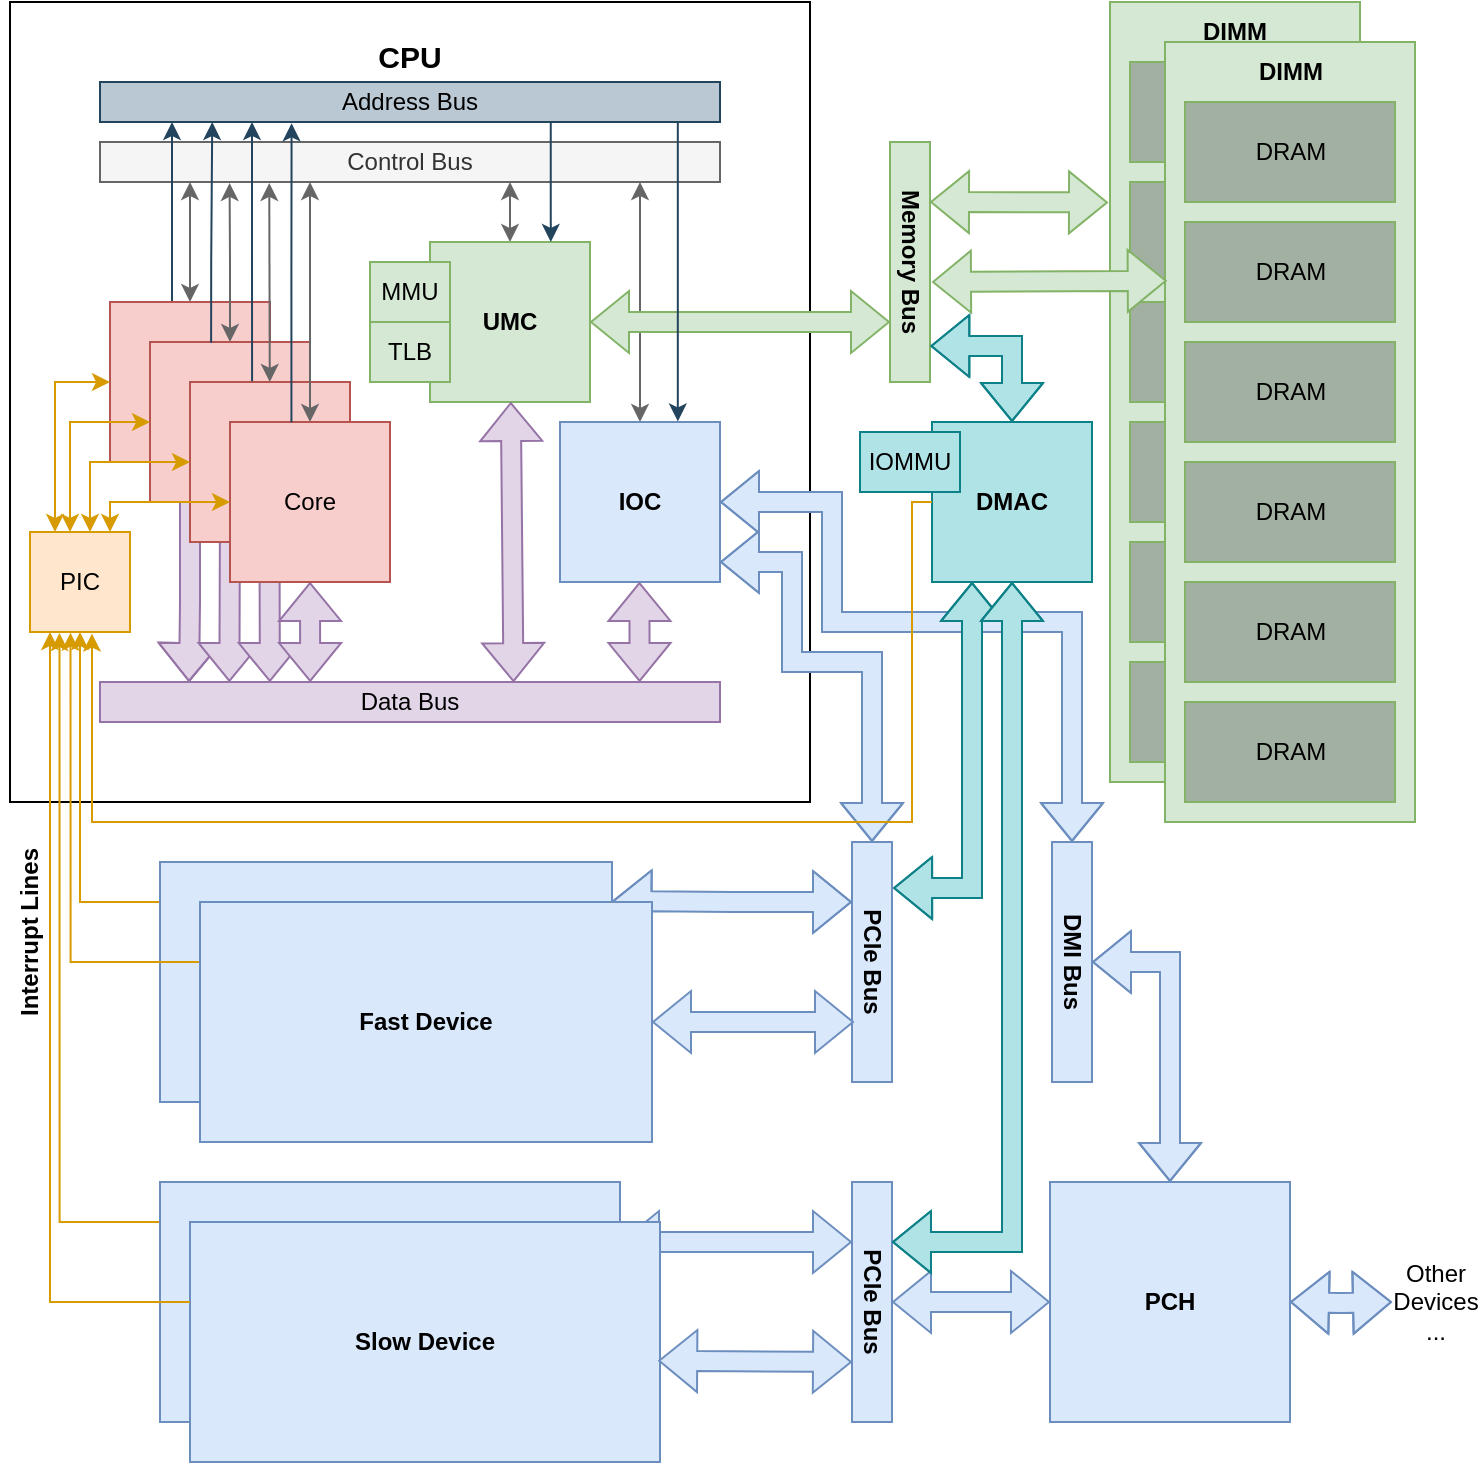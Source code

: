 <mxfile version="20.2.7" type="github">
  <diagram id="J__HdVsJIr5SyrQDiXUM" name="Page-1">
    <mxGraphModel dx="2031" dy="1133" grid="1" gridSize="10" guides="1" tooltips="1" connect="1" arrows="1" fold="1" page="1" pageScale="1" pageWidth="800" pageHeight="800" math="0" shadow="0">
      <root>
        <mxCell id="0" />
        <mxCell id="1" parent="0" />
        <mxCell id="qEeFTIqIXQlI-F8TJPD6-39" value="&lt;div&gt;&lt;font size=&quot;1&quot;&gt;&lt;b style=&quot;font-size: 15px;&quot;&gt;CPU&lt;/b&gt;&lt;/font&gt;&lt;/div&gt;&lt;div&gt;&lt;b&gt;&lt;br&gt;&lt;/b&gt;&lt;/div&gt;&lt;div&gt;&lt;b&gt;&lt;br&gt;&lt;/b&gt;&lt;/div&gt;&lt;div&gt;&lt;b&gt;&lt;br&gt;&lt;/b&gt;&lt;/div&gt;&lt;div&gt;&lt;b&gt;&lt;br&gt;&lt;/b&gt;&lt;/div&gt;&lt;div&gt;&lt;b&gt;&lt;br&gt;&lt;/b&gt;&lt;/div&gt;&lt;div&gt;&lt;b&gt;&lt;br&gt;&lt;/b&gt;&lt;/div&gt;&lt;div&gt;&lt;b&gt;&lt;br&gt;&lt;/b&gt;&lt;/div&gt;&lt;div&gt;&lt;b&gt;&lt;br&gt;&lt;/b&gt;&lt;/div&gt;&lt;div&gt;&lt;b&gt;&lt;br&gt;&lt;/b&gt;&lt;/div&gt;&lt;div&gt;&lt;b&gt;&lt;br&gt;&lt;/b&gt;&lt;/div&gt;&lt;div&gt;&lt;b&gt;&lt;br&gt;&lt;/b&gt;&lt;/div&gt;&lt;div&gt;&lt;b&gt;&lt;br&gt;&lt;/b&gt;&lt;/div&gt;&lt;div&gt;&lt;b&gt;&lt;br&gt;&lt;/b&gt;&lt;/div&gt;&lt;div&gt;&lt;b&gt;&lt;br&gt;&lt;/b&gt;&lt;/div&gt;&lt;div&gt;&lt;b&gt;&lt;br&gt;&lt;/b&gt;&lt;/div&gt;&lt;div&gt;&lt;b&gt;&lt;br&gt;&lt;/b&gt;&lt;/div&gt;&lt;div&gt;&lt;b&gt;&lt;br&gt;&lt;/b&gt;&lt;/div&gt;&lt;div&gt;&lt;b&gt;&lt;br&gt;&lt;/b&gt;&lt;/div&gt;&lt;div&gt;&lt;b&gt;&lt;br&gt;&lt;/b&gt;&lt;/div&gt;&lt;div&gt;&lt;b&gt;&lt;br&gt;&lt;/b&gt;&lt;/div&gt;&lt;div&gt;&lt;b&gt;&lt;br&gt;&lt;/b&gt;&lt;/div&gt;&lt;div&gt;&lt;br&gt;&lt;/div&gt;&lt;div&gt;&lt;br&gt;&lt;/div&gt;&lt;div&gt;&lt;br&gt;&lt;/div&gt;" style="whiteSpace=wrap;html=1;aspect=fixed;" parent="1" vertex="1">
          <mxGeometry x="59" y="40" width="400" height="400" as="geometry" />
        </mxCell>
        <mxCell id="qEeFTIqIXQlI-F8TJPD6-75" value="" style="shape=flexArrow;endArrow=classic;startArrow=classic;html=1;rounded=0;strokeWidth=1;entryX=0;entryY=0.5;entryDx=0;entryDy=0;exitX=0.726;exitY=1;exitDx=0;exitDy=0;exitPerimeter=0;fillColor=#e1d5e7;strokeColor=#9673a6;" parent="1" target="qEeFTIqIXQlI-F8TJPD6-52" edge="1">
          <mxGeometry width="100" height="100" relative="1" as="geometry">
            <mxPoint x="148.52" y="380" as="sourcePoint" />
            <mxPoint x="148.82" y="290" as="targetPoint" />
            <Array as="points">
              <mxPoint x="149" y="340" />
            </Array>
          </mxGeometry>
        </mxCell>
        <mxCell id="qEeFTIqIXQlI-F8TJPD6-70" value="" style="shape=flexArrow;endArrow=classic;startArrow=classic;html=1;rounded=0;strokeWidth=1;entryX=0;entryY=0.5;entryDx=0;entryDy=0;exitX=0.726;exitY=1;exitDx=0;exitDy=0;exitPerimeter=0;fillColor=#e1d5e7;strokeColor=#9673a6;" parent="1" target="qEeFTIqIXQlI-F8TJPD6-50" edge="1">
          <mxGeometry width="100" height="100" relative="1" as="geometry">
            <mxPoint x="168.7" y="380" as="sourcePoint" />
            <mxPoint x="168.52" y="310" as="targetPoint" />
          </mxGeometry>
        </mxCell>
        <mxCell id="qEeFTIqIXQlI-F8TJPD6-13" value="" style="group" parent="1" vertex="1" connectable="0">
          <mxGeometry x="579" y="50" width="212.5" height="450" as="geometry" />
        </mxCell>
        <mxCell id="qEeFTIqIXQlI-F8TJPD6-12" value="&lt;div&gt;&lt;b&gt;DIMM&lt;/b&gt;&lt;/div&gt;&lt;div&gt;&lt;b&gt;&lt;br&gt;&lt;/b&gt;&lt;/div&gt;&lt;div&gt;&lt;b&gt;&lt;br&gt;&lt;/b&gt;&lt;/div&gt;&lt;div&gt;&lt;b&gt;&lt;br&gt;&lt;/b&gt;&lt;/div&gt;&lt;div&gt;&lt;b&gt;&lt;br&gt;&lt;/b&gt;&lt;/div&gt;&lt;div&gt;&lt;b&gt;&lt;br&gt;&lt;/b&gt;&lt;/div&gt;&lt;div&gt;&lt;b&gt;&lt;br&gt;&lt;/b&gt;&lt;/div&gt;&lt;div&gt;&lt;b&gt;&lt;br&gt;&lt;/b&gt;&lt;/div&gt;&lt;div&gt;&lt;b&gt;&lt;br&gt;&lt;/b&gt;&lt;/div&gt;&lt;div&gt;&lt;b&gt;&lt;br&gt;&lt;/b&gt;&lt;/div&gt;&lt;div&gt;&lt;b&gt;&lt;br&gt;&lt;/b&gt;&lt;/div&gt;&lt;div&gt;&lt;b&gt;&lt;br&gt;&lt;/b&gt;&lt;/div&gt;&lt;div&gt;&lt;b&gt;&lt;br&gt;&lt;/b&gt;&lt;/div&gt;&lt;div&gt;&lt;b&gt;&lt;br&gt;&lt;/b&gt;&lt;/div&gt;&lt;div&gt;&lt;b&gt;&lt;br&gt;&lt;/b&gt;&lt;/div&gt;&lt;div&gt;&lt;b&gt;&lt;br&gt;&lt;/b&gt;&lt;/div&gt;&lt;div&gt;&lt;b&gt;&lt;br&gt;&lt;/b&gt;&lt;/div&gt;&lt;div&gt;&lt;b&gt;&lt;br&gt;&lt;/b&gt;&lt;/div&gt;&lt;div&gt;&lt;b&gt;&lt;br&gt;&lt;/b&gt;&lt;/div&gt;&lt;div&gt;&lt;b&gt;&lt;br&gt;&lt;/b&gt;&lt;/div&gt;&lt;div&gt;&lt;b&gt;&lt;br&gt;&lt;/b&gt;&lt;/div&gt;&lt;div&gt;&lt;b&gt;&lt;br&gt;&lt;/b&gt;&lt;/div&gt;&lt;div&gt;&lt;b&gt;&lt;br&gt;&lt;/b&gt;&lt;/div&gt;&lt;div&gt;&lt;b&gt;&lt;br&gt;&lt;/b&gt;&lt;/div&gt;&lt;div&gt;&lt;b&gt;&lt;br&gt;&lt;/b&gt;&lt;/div&gt;&lt;div&gt;&lt;b&gt;&lt;br&gt;&lt;/b&gt;&lt;/div&gt;" style="rounded=0;whiteSpace=wrap;html=1;fillColor=#d5e8d4;strokeColor=#82b366;" parent="qEeFTIqIXQlI-F8TJPD6-13" vertex="1">
          <mxGeometry x="30" y="-10" width="125" height="390" as="geometry" />
        </mxCell>
        <mxCell id="qEeFTIqIXQlI-F8TJPD6-6" value="DRAM" style="rounded=0;whiteSpace=wrap;html=1;fillColor=#A2B0A1;strokeColor=#82b366;" parent="qEeFTIqIXQlI-F8TJPD6-13" vertex="1">
          <mxGeometry x="40" y="20" width="105" height="50" as="geometry" />
        </mxCell>
        <mxCell id="qEeFTIqIXQlI-F8TJPD6-7" value="DRAM" style="rounded=0;whiteSpace=wrap;html=1;fillColor=#A2B0A1;strokeColor=#82b366;" parent="qEeFTIqIXQlI-F8TJPD6-13" vertex="1">
          <mxGeometry x="40" y="80" width="105" height="50" as="geometry" />
        </mxCell>
        <mxCell id="qEeFTIqIXQlI-F8TJPD6-8" value="DRAM" style="rounded=0;whiteSpace=wrap;html=1;fillColor=#A2B0A1;strokeColor=#82b366;" parent="qEeFTIqIXQlI-F8TJPD6-13" vertex="1">
          <mxGeometry x="40" y="140" width="105" height="50" as="geometry" />
        </mxCell>
        <mxCell id="qEeFTIqIXQlI-F8TJPD6-9" value="DRAM" style="rounded=0;whiteSpace=wrap;html=1;fillColor=#A2B0A1;strokeColor=#82b366;" parent="qEeFTIqIXQlI-F8TJPD6-13" vertex="1">
          <mxGeometry x="40" y="200" width="105" height="50" as="geometry" />
        </mxCell>
        <mxCell id="qEeFTIqIXQlI-F8TJPD6-10" value="DRAM" style="rounded=0;whiteSpace=wrap;html=1;fillColor=#A2B0A1;strokeColor=#82b366;" parent="qEeFTIqIXQlI-F8TJPD6-13" vertex="1">
          <mxGeometry x="40" y="260" width="105" height="50" as="geometry" />
        </mxCell>
        <mxCell id="qEeFTIqIXQlI-F8TJPD6-11" value="DRAM" style="rounded=0;whiteSpace=wrap;html=1;fillColor=#A2B0A1;strokeColor=#82b366;" parent="qEeFTIqIXQlI-F8TJPD6-13" vertex="1">
          <mxGeometry x="40" y="320" width="105" height="50" as="geometry" />
        </mxCell>
        <mxCell id="qEeFTIqIXQlI-F8TJPD6-15" value="" style="group" parent="qEeFTIqIXQlI-F8TJPD6-13" vertex="1" connectable="0">
          <mxGeometry x="57.5" y="10" width="155" height="420" as="geometry" />
        </mxCell>
        <mxCell id="qEeFTIqIXQlI-F8TJPD6-16" value="&lt;div&gt;&lt;b&gt;DIMM&lt;/b&gt;&lt;/div&gt;&lt;div&gt;&lt;b&gt;&lt;br&gt;&lt;/b&gt;&lt;/div&gt;&lt;div&gt;&lt;b&gt;&lt;br&gt;&lt;/b&gt;&lt;/div&gt;&lt;div&gt;&lt;b&gt;&lt;br&gt;&lt;/b&gt;&lt;/div&gt;&lt;div&gt;&lt;b&gt;&lt;br&gt;&lt;/b&gt;&lt;/div&gt;&lt;div&gt;&lt;b&gt;&lt;br&gt;&lt;/b&gt;&lt;/div&gt;&lt;div&gt;&lt;b&gt;&lt;br&gt;&lt;/b&gt;&lt;/div&gt;&lt;div&gt;&lt;b&gt;&lt;br&gt;&lt;/b&gt;&lt;/div&gt;&lt;div&gt;&lt;b&gt;&lt;br&gt;&lt;/b&gt;&lt;/div&gt;&lt;div&gt;&lt;b&gt;&lt;br&gt;&lt;/b&gt;&lt;/div&gt;&lt;div&gt;&lt;b&gt;&lt;br&gt;&lt;/b&gt;&lt;/div&gt;&lt;div&gt;&lt;b&gt;&lt;br&gt;&lt;/b&gt;&lt;/div&gt;&lt;div&gt;&lt;b&gt;&lt;br&gt;&lt;/b&gt;&lt;/div&gt;&lt;div&gt;&lt;b&gt;&lt;br&gt;&lt;/b&gt;&lt;/div&gt;&lt;div&gt;&lt;b&gt;&lt;br&gt;&lt;/b&gt;&lt;/div&gt;&lt;div&gt;&lt;b&gt;&lt;br&gt;&lt;/b&gt;&lt;/div&gt;&lt;div&gt;&lt;b&gt;&lt;br&gt;&lt;/b&gt;&lt;/div&gt;&lt;div&gt;&lt;b&gt;&lt;br&gt;&lt;/b&gt;&lt;/div&gt;&lt;div&gt;&lt;b&gt;&lt;br&gt;&lt;/b&gt;&lt;/div&gt;&lt;div&gt;&lt;b&gt;&lt;br&gt;&lt;/b&gt;&lt;/div&gt;&lt;div&gt;&lt;b&gt;&lt;br&gt;&lt;/b&gt;&lt;/div&gt;&lt;div&gt;&lt;b&gt;&lt;br&gt;&lt;/b&gt;&lt;/div&gt;&lt;div&gt;&lt;b&gt;&lt;br&gt;&lt;/b&gt;&lt;/div&gt;&lt;div&gt;&lt;b&gt;&lt;br&gt;&lt;/b&gt;&lt;/div&gt;&lt;div&gt;&lt;b&gt;&lt;br&gt;&lt;/b&gt;&lt;/div&gt;&lt;div&gt;&lt;b&gt;&lt;br&gt;&lt;/b&gt;&lt;/div&gt;" style="rounded=0;whiteSpace=wrap;html=1;fillColor=#d5e8d4;strokeColor=#82b366;" parent="qEeFTIqIXQlI-F8TJPD6-15" vertex="1">
          <mxGeometry width="125" height="390" as="geometry" />
        </mxCell>
        <mxCell id="qEeFTIqIXQlI-F8TJPD6-17" value="DRAM" style="rounded=0;whiteSpace=wrap;html=1;fillColor=#A2B0A1;strokeColor=#82b366;" parent="qEeFTIqIXQlI-F8TJPD6-15" vertex="1">
          <mxGeometry x="10" y="30" width="105" height="50" as="geometry" />
        </mxCell>
        <mxCell id="qEeFTIqIXQlI-F8TJPD6-18" value="DRAM" style="rounded=0;whiteSpace=wrap;html=1;fillColor=#A2B0A1;strokeColor=#82b366;" parent="qEeFTIqIXQlI-F8TJPD6-15" vertex="1">
          <mxGeometry x="10" y="90" width="105" height="50" as="geometry" />
        </mxCell>
        <mxCell id="qEeFTIqIXQlI-F8TJPD6-19" value="DRAM" style="rounded=0;whiteSpace=wrap;html=1;fillColor=#A2B0A1;strokeColor=#82b366;" parent="qEeFTIqIXQlI-F8TJPD6-15" vertex="1">
          <mxGeometry x="10" y="150" width="105" height="50" as="geometry" />
        </mxCell>
        <mxCell id="qEeFTIqIXQlI-F8TJPD6-20" value="DRAM" style="rounded=0;whiteSpace=wrap;html=1;fillColor=#A2B0A1;strokeColor=#82b366;" parent="qEeFTIqIXQlI-F8TJPD6-15" vertex="1">
          <mxGeometry x="10" y="210" width="105" height="50" as="geometry" />
        </mxCell>
        <mxCell id="qEeFTIqIXQlI-F8TJPD6-21" value="DRAM" style="rounded=0;whiteSpace=wrap;html=1;fillColor=#A2B0A1;strokeColor=#82b366;" parent="qEeFTIqIXQlI-F8TJPD6-15" vertex="1">
          <mxGeometry x="10" y="270" width="105" height="50" as="geometry" />
        </mxCell>
        <mxCell id="qEeFTIqIXQlI-F8TJPD6-22" value="DRAM" style="rounded=0;whiteSpace=wrap;html=1;fillColor=#A2B0A1;strokeColor=#82b366;" parent="qEeFTIqIXQlI-F8TJPD6-15" vertex="1">
          <mxGeometry x="10" y="330" width="105" height="50" as="geometry" />
        </mxCell>
        <mxCell id="qEeFTIqIXQlI-F8TJPD6-47" value="Control Bus" style="rounded=0;whiteSpace=wrap;html=1;direction=west;fillColor=#f5f5f5;fontColor=#333333;strokeColor=#666666;" parent="1" vertex="1">
          <mxGeometry x="104" y="110" width="310" height="20" as="geometry" />
        </mxCell>
        <mxCell id="qEeFTIqIXQlI-F8TJPD6-63" style="edgeStyle=orthogonalEdgeStyle;rounded=0;orthogonalLoop=1;jettySize=auto;html=1;startArrow=classic;startFill=1;endArrow=classic;endFill=1;fillColor=#f5f5f5;strokeColor=#666666;" parent="1" source="qEeFTIqIXQlI-F8TJPD6-49" edge="1">
          <mxGeometry relative="1" as="geometry">
            <mxPoint x="149" y="130" as="targetPoint" />
          </mxGeometry>
        </mxCell>
        <mxCell id="-2iX7dDmLR8iBzbatovd-29" style="edgeStyle=orthogonalEdgeStyle;rounded=0;orthogonalLoop=1;jettySize=auto;html=1;fontSize=15;elbow=vertical;fillColor=#bac8d3;strokeColor=#23445d;" edge="1" parent="1" source="qEeFTIqIXQlI-F8TJPD6-49" target="-2iX7dDmLR8iBzbatovd-27">
          <mxGeometry relative="1" as="geometry">
            <Array as="points">
              <mxPoint x="140" y="160" />
              <mxPoint x="140" y="160" />
            </Array>
          </mxGeometry>
        </mxCell>
        <mxCell id="qEeFTIqIXQlI-F8TJPD6-49" value="Core" style="whiteSpace=wrap;html=1;aspect=fixed;fillColor=#f8cecc;strokeColor=#b85450;" parent="1" vertex="1">
          <mxGeometry x="109" y="190" width="80" height="80" as="geometry" />
        </mxCell>
        <mxCell id="qEeFTIqIXQlI-F8TJPD6-64" style="edgeStyle=orthogonalEdgeStyle;rounded=0;orthogonalLoop=1;jettySize=auto;html=1;entryX=0.791;entryY=-0.024;entryDx=0;entryDy=0;entryPerimeter=0;startArrow=classic;startFill=1;endArrow=classic;endFill=1;fillColor=#f5f5f5;strokeColor=#666666;" parent="1" source="qEeFTIqIXQlI-F8TJPD6-51" target="qEeFTIqIXQlI-F8TJPD6-47" edge="1">
          <mxGeometry relative="1" as="geometry" />
        </mxCell>
        <mxCell id="qEeFTIqIXQlI-F8TJPD6-51" value="Core" style="whiteSpace=wrap;html=1;aspect=fixed;fillColor=#f8cecc;strokeColor=#b85450;" parent="1" vertex="1">
          <mxGeometry x="129" y="210" width="80" height="80" as="geometry" />
        </mxCell>
        <mxCell id="qEeFTIqIXQlI-F8TJPD6-60" style="edgeStyle=orthogonalEdgeStyle;rounded=0;orthogonalLoop=1;jettySize=auto;html=1;startArrow=classic;startFill=1;endArrow=classic;endFill=1;fillColor=#f5f5f5;strokeColor=#666666;" parent="1" source="qEeFTIqIXQlI-F8TJPD6-53" edge="1">
          <mxGeometry relative="1" as="geometry">
            <mxPoint x="309" y="130" as="targetPoint" />
            <Array as="points">
              <mxPoint x="309" y="130" />
            </Array>
          </mxGeometry>
        </mxCell>
        <mxCell id="qEeFTIqIXQlI-F8TJPD6-53" value="UMC" style="whiteSpace=wrap;html=1;aspect=fixed;fillColor=#d5e8d4;strokeColor=#82b366;fontStyle=1" parent="1" vertex="1">
          <mxGeometry x="269" y="160" width="80" height="80" as="geometry" />
        </mxCell>
        <mxCell id="qEeFTIqIXQlI-F8TJPD6-52" value="Core" style="whiteSpace=wrap;html=1;aspect=fixed;fillColor=#f8cecc;strokeColor=#b85450;" parent="1" vertex="1">
          <mxGeometry x="149" y="230" width="80" height="80" as="geometry" />
        </mxCell>
        <mxCell id="qEeFTIqIXQlI-F8TJPD6-57" style="edgeStyle=orthogonalEdgeStyle;rounded=0;orthogonalLoop=1;jettySize=auto;html=1;endArrow=classic;endFill=1;startArrow=classic;startFill=1;fillColor=#f5f5f5;strokeColor=#666666;" parent="1" source="qEeFTIqIXQlI-F8TJPD6-54" edge="1">
          <mxGeometry relative="1" as="geometry">
            <mxPoint x="374" y="130" as="targetPoint" />
            <Array as="points">
              <mxPoint x="374" y="130" />
            </Array>
          </mxGeometry>
        </mxCell>
        <mxCell id="qEeFTIqIXQlI-F8TJPD6-54" value="IOC" style="whiteSpace=wrap;html=1;aspect=fixed;fillColor=#dae8fc;strokeColor=#6c8ebf;fontStyle=1" parent="1" vertex="1">
          <mxGeometry x="334" y="250" width="80" height="80" as="geometry" />
        </mxCell>
        <mxCell id="qEeFTIqIXQlI-F8TJPD6-55" value="Data Bus" style="rounded=0;whiteSpace=wrap;html=1;direction=west;fillColor=#e1d5e7;strokeColor=#9673a6;" parent="1" vertex="1">
          <mxGeometry x="104" y="380" width="310" height="20" as="geometry" />
        </mxCell>
        <mxCell id="qEeFTIqIXQlI-F8TJPD6-65" value="" style="endArrow=classic;startArrow=classic;html=1;rounded=0;entryX=0.727;entryY=-0.024;entryDx=0;entryDy=0;entryPerimeter=0;fillColor=#f5f5f5;strokeColor=#666666;" parent="1" source="qEeFTIqIXQlI-F8TJPD6-52" target="qEeFTIqIXQlI-F8TJPD6-47" edge="1">
          <mxGeometry width="50" height="50" relative="1" as="geometry">
            <mxPoint x="229" y="300" as="sourcePoint" />
            <mxPoint x="279" y="250" as="targetPoint" />
          </mxGeometry>
        </mxCell>
        <mxCell id="qEeFTIqIXQlI-F8TJPD6-66" value="" style="endArrow=classic;startArrow=classic;html=1;rounded=0;entryX=0.727;entryY=-0.024;entryDx=0;entryDy=0;entryPerimeter=0;exitX=0.5;exitY=0;exitDx=0;exitDy=0;fillColor=#f5f5f5;strokeColor=#666666;" parent="1" source="qEeFTIqIXQlI-F8TJPD6-50" edge="1">
          <mxGeometry width="50" height="50" relative="1" as="geometry">
            <mxPoint x="209.264" y="229.52" as="sourcePoint" />
            <mxPoint x="209" y="130.0" as="targetPoint" />
          </mxGeometry>
        </mxCell>
        <mxCell id="qEeFTIqIXQlI-F8TJPD6-69" value="" style="shape=flexArrow;endArrow=classic;startArrow=classic;html=1;rounded=0;strokeWidth=1;entryX=0.5;entryY=1;entryDx=0;entryDy=0;exitX=0.726;exitY=1;exitDx=0;exitDy=0;exitPerimeter=0;fillColor=#e1d5e7;strokeColor=#9673a6;" parent="1" source="qEeFTIqIXQlI-F8TJPD6-55" edge="1">
          <mxGeometry width="100" height="100" relative="1" as="geometry">
            <mxPoint x="188.85" y="360" as="sourcePoint" />
            <mxPoint x="188.76" y="310" as="targetPoint" />
          </mxGeometry>
        </mxCell>
        <mxCell id="qEeFTIqIXQlI-F8TJPD6-68" value="" style="shape=flexArrow;endArrow=classic;startArrow=classic;html=1;rounded=0;strokeWidth=1;entryX=0.5;entryY=1;entryDx=0;entryDy=0;exitX=0.661;exitY=1;exitDx=0;exitDy=0;exitPerimeter=0;fillColor=#e1d5e7;strokeColor=#9673a6;" parent="1" source="qEeFTIqIXQlI-F8TJPD6-55" target="qEeFTIqIXQlI-F8TJPD6-50" edge="1">
          <mxGeometry width="100" height="100" relative="1" as="geometry">
            <mxPoint x="209" y="360" as="sourcePoint" />
            <mxPoint x="309" y="260" as="targetPoint" />
          </mxGeometry>
        </mxCell>
        <mxCell id="qEeFTIqIXQlI-F8TJPD6-50" value="Core" style="whiteSpace=wrap;html=1;aspect=fixed;fillColor=#f8cecc;strokeColor=#b85450;" parent="1" vertex="1">
          <mxGeometry x="169" y="250" width="80" height="80" as="geometry" />
        </mxCell>
        <mxCell id="qEeFTIqIXQlI-F8TJPD6-74" value="" style="shape=flexArrow;endArrow=classic;startArrow=classic;html=1;rounded=0;strokeWidth=1;exitX=0.333;exitY=0.997;exitDx=0;exitDy=0;exitPerimeter=0;fillColor=#e1d5e7;strokeColor=#9673a6;" parent="1" source="qEeFTIqIXQlI-F8TJPD6-55" target="qEeFTIqIXQlI-F8TJPD6-53" edge="1">
          <mxGeometry width="100" height="100" relative="1" as="geometry">
            <mxPoint x="318.85" y="380" as="sourcePoint" />
            <mxPoint x="318.76" y="330" as="targetPoint" />
          </mxGeometry>
        </mxCell>
        <mxCell id="qEeFTIqIXQlI-F8TJPD6-76" value="" style="shape=flexArrow;endArrow=classic;startArrow=classic;html=1;rounded=0;strokeWidth=1;entryX=0.5;entryY=1;entryDx=0;entryDy=0;exitX=0.661;exitY=1;exitDx=0;exitDy=0;exitPerimeter=0;fillColor=#e1d5e7;strokeColor=#9673a6;" parent="1" edge="1">
          <mxGeometry width="100" height="100" relative="1" as="geometry">
            <mxPoint x="373.8" y="380" as="sourcePoint" />
            <mxPoint x="373.71" y="330" as="targetPoint" />
          </mxGeometry>
        </mxCell>
        <mxCell id="qEeFTIqIXQlI-F8TJPD6-77" value="" style="shape=flexArrow;endArrow=classic;startArrow=classic;html=1;rounded=0;strokeWidth=1;fillColor=#d5e8d4;entryX=1;entryY=0.5;entryDx=0;entryDy=0;strokeColor=#82b366;exitX=0.75;exitY=1;exitDx=0;exitDy=0;" parent="1" source="-2iX7dDmLR8iBzbatovd-1" target="qEeFTIqIXQlI-F8TJPD6-53" edge="1">
          <mxGeometry width="100" height="100" relative="1" as="geometry">
            <mxPoint x="460" y="180" as="sourcePoint" />
            <mxPoint x="339" y="190" as="targetPoint" />
          </mxGeometry>
        </mxCell>
        <mxCell id="qEeFTIqIXQlI-F8TJPD6-82" style="edgeStyle=orthogonalEdgeStyle;rounded=0;orthogonalLoop=1;jettySize=auto;html=1;startArrow=classic;startFill=1;endArrow=none;endFill=0;strokeWidth=1;fillColor=#ffe6cc;entryX=0;entryY=0.167;entryDx=0;entryDy=0;entryPerimeter=0;exitX=0.5;exitY=1;exitDx=0;exitDy=0;strokeColor=#d79b00;" parent="1" source="qEeFTIqIXQlI-F8TJPD6-81" target="qEeFTIqIXQlI-F8TJPD6-83" edge="1">
          <mxGeometry relative="1" as="geometry">
            <mxPoint x="94" y="490" as="targetPoint" />
            <Array as="points">
              <mxPoint x="94" y="490" />
            </Array>
          </mxGeometry>
        </mxCell>
        <mxCell id="qEeFTIqIXQlI-F8TJPD6-102" style="edgeStyle=orthogonalEdgeStyle;rounded=0;orthogonalLoop=1;jettySize=auto;html=1;entryX=0;entryY=0.5;entryDx=0;entryDy=0;startArrow=classic;startFill=1;endArrow=classic;endFill=1;strokeWidth=1;fillColor=#ffe6cc;exitX=0.25;exitY=0;exitDx=0;exitDy=0;strokeColor=#d79b00;" parent="1" source="qEeFTIqIXQlI-F8TJPD6-81" target="qEeFTIqIXQlI-F8TJPD6-49" edge="1">
          <mxGeometry relative="1" as="geometry" />
        </mxCell>
        <mxCell id="qEeFTIqIXQlI-F8TJPD6-103" style="edgeStyle=orthogonalEdgeStyle;rounded=0;orthogonalLoop=1;jettySize=auto;html=1;entryX=0;entryY=0.5;entryDx=0;entryDy=0;startArrow=classic;startFill=1;endArrow=classic;endFill=1;strokeWidth=1;fillColor=#ffe6cc;strokeColor=#d79b00;" parent="1" source="qEeFTIqIXQlI-F8TJPD6-81" target="qEeFTIqIXQlI-F8TJPD6-51" edge="1">
          <mxGeometry relative="1" as="geometry">
            <Array as="points">
              <mxPoint x="89" y="250" />
            </Array>
          </mxGeometry>
        </mxCell>
        <mxCell id="qEeFTIqIXQlI-F8TJPD6-104" style="edgeStyle=orthogonalEdgeStyle;rounded=0;orthogonalLoop=1;jettySize=auto;html=1;entryX=0;entryY=0.5;entryDx=0;entryDy=0;startArrow=classic;startFill=1;endArrow=classic;endFill=1;strokeWidth=1;fillColor=#ffe6cc;strokeColor=#d79b00;" parent="1" source="qEeFTIqIXQlI-F8TJPD6-81" target="qEeFTIqIXQlI-F8TJPD6-52" edge="1">
          <mxGeometry relative="1" as="geometry">
            <Array as="points">
              <mxPoint x="99" y="270" />
            </Array>
          </mxGeometry>
        </mxCell>
        <mxCell id="qEeFTIqIXQlI-F8TJPD6-105" style="edgeStyle=orthogonalEdgeStyle;rounded=0;orthogonalLoop=1;jettySize=auto;html=1;entryX=0;entryY=0.5;entryDx=0;entryDy=0;startArrow=classic;startFill=1;endArrow=classic;endFill=1;strokeWidth=1;fillColor=#ffe6cc;strokeColor=#d79b00;" parent="1" source="qEeFTIqIXQlI-F8TJPD6-81" target="qEeFTIqIXQlI-F8TJPD6-50" edge="1">
          <mxGeometry relative="1" as="geometry">
            <Array as="points">
              <mxPoint x="109" y="290" />
            </Array>
          </mxGeometry>
        </mxCell>
        <mxCell id="qEeFTIqIXQlI-F8TJPD6-107" style="edgeStyle=orthogonalEdgeStyle;rounded=0;orthogonalLoop=1;jettySize=auto;html=1;startArrow=classic;startFill=1;endArrow=none;endFill=0;strokeWidth=1;fillColor=#ffe6cc;exitX=0.295;exitY=1.01;exitDx=0;exitDy=0;exitPerimeter=0;strokeColor=#d79b00;" parent="1" source="qEeFTIqIXQlI-F8TJPD6-81" target="qEeFTIqIXQlI-F8TJPD6-86" edge="1">
          <mxGeometry relative="1" as="geometry">
            <Array as="points">
              <mxPoint x="84" y="650" />
            </Array>
          </mxGeometry>
        </mxCell>
        <mxCell id="qEeFTIqIXQlI-F8TJPD6-81" value="PIC" style="whiteSpace=wrap;html=1;aspect=fixed;fillColor=#ffe6cc;strokeColor=#d79b00;" parent="1" vertex="1">
          <mxGeometry x="69" y="305" width="50" height="50" as="geometry" />
        </mxCell>
        <mxCell id="qEeFTIqIXQlI-F8TJPD6-83" value="&lt;b&gt;Fast Device&lt;/b&gt;" style="rounded=0;whiteSpace=wrap;html=1;fillColor=#dae8fc;strokeColor=#6c8ebf;" parent="1" vertex="1">
          <mxGeometry x="134" y="470" width="226" height="120" as="geometry" />
        </mxCell>
        <mxCell id="qEeFTIqIXQlI-F8TJPD6-110" style="edgeStyle=orthogonalEdgeStyle;shape=flexArrow;rounded=0;orthogonalLoop=1;jettySize=auto;html=1;startArrow=classic;startFill=1;endArrow=classic;endFill=1;strokeWidth=1;fillColor=#dae8fc;strokeColor=#6c8ebf;exitX=0.25;exitY=1;exitDx=0;exitDy=0;entryX=1;entryY=0.25;entryDx=0;entryDy=0;" parent="1" source="-2iX7dDmLR8iBzbatovd-12" target="qEeFTIqIXQlI-F8TJPD6-86" edge="1">
          <mxGeometry relative="1" as="geometry">
            <Array as="points" />
            <mxPoint x="470" y="670" as="sourcePoint" />
            <mxPoint x="410" y="670" as="targetPoint" />
          </mxGeometry>
        </mxCell>
        <mxCell id="qEeFTIqIXQlI-F8TJPD6-85" value="&lt;b&gt;PCH&lt;/b&gt;" style="whiteSpace=wrap;html=1;aspect=fixed;fillColor=#dae8fc;strokeColor=#6c8ebf;" parent="1" vertex="1">
          <mxGeometry x="579" y="630" width="120" height="120" as="geometry" />
        </mxCell>
        <mxCell id="qEeFTIqIXQlI-F8TJPD6-106" style="edgeStyle=orthogonalEdgeStyle;rounded=0;orthogonalLoop=1;jettySize=auto;html=1;startArrow=classic;startFill=1;endArrow=none;endFill=0;strokeWidth=1;fillColor=#ffe6cc;exitX=0.405;exitY=1.007;exitDx=0;exitDy=0;exitPerimeter=0;strokeColor=#d79b00;" parent="1" source="qEeFTIqIXQlI-F8TJPD6-81" target="qEeFTIqIXQlI-F8TJPD6-87" edge="1">
          <mxGeometry relative="1" as="geometry">
            <Array as="points">
              <mxPoint x="89" y="520" />
            </Array>
          </mxGeometry>
        </mxCell>
        <mxCell id="qEeFTIqIXQlI-F8TJPD6-111" value="&lt;b&gt;Interrupt Lines&lt;/b&gt;" style="text;html=1;strokeColor=none;fillColor=none;align=center;verticalAlign=middle;whiteSpace=wrap;rounded=0;rotation=-90;" parent="1" vertex="1">
          <mxGeometry x="9" y="490" width="120" height="30" as="geometry" />
        </mxCell>
        <mxCell id="-2iX7dDmLR8iBzbatovd-1" value="&lt;b&gt;Memory Bus&lt;/b&gt;" style="rounded=0;whiteSpace=wrap;html=1;fillColor=#d5e8d4;strokeColor=#82b366;rotation=90;" vertex="1" parent="1">
          <mxGeometry x="449" y="160" width="120" height="20" as="geometry" />
        </mxCell>
        <mxCell id="-2iX7dDmLR8iBzbatovd-4" value="" style="shape=flexArrow;endArrow=classic;startArrow=classic;html=1;rounded=0;strokeWidth=1;fillColor=#d5e8d4;strokeColor=#82b366;entryX=0.25;entryY=0;entryDx=0;entryDy=0;exitX=-0.008;exitY=0.257;exitDx=0;exitDy=0;exitPerimeter=0;" edge="1" parent="1" source="qEeFTIqIXQlI-F8TJPD6-12" target="-2iX7dDmLR8iBzbatovd-1">
          <mxGeometry width="100" height="100" relative="1" as="geometry">
            <mxPoint x="610" y="140" as="sourcePoint" />
            <mxPoint x="540" y="140" as="targetPoint" />
          </mxGeometry>
        </mxCell>
        <mxCell id="-2iX7dDmLR8iBzbatovd-5" value="" style="shape=flexArrow;endArrow=classic;startArrow=classic;html=1;rounded=0;strokeWidth=1;fillColor=#d5e8d4;strokeColor=#82b366;exitX=0.007;exitY=0.306;exitDx=0;exitDy=0;exitPerimeter=0;entryX=0.583;entryY=-0.05;entryDx=0;entryDy=0;entryPerimeter=0;" edge="1" parent="1" source="qEeFTIqIXQlI-F8TJPD6-16" target="-2iX7dDmLR8iBzbatovd-1">
          <mxGeometry width="100" height="100" relative="1" as="geometry">
            <mxPoint x="598" y="180.23" as="sourcePoint" />
            <mxPoint x="540" y="178" as="targetPoint" />
          </mxGeometry>
        </mxCell>
        <mxCell id="-2iX7dDmLR8iBzbatovd-6" value="&lt;b&gt;DMAC&lt;/b&gt;" style="rounded=0;whiteSpace=wrap;html=1;fillColor=#b0e3e6;strokeColor=#0e8088;" vertex="1" parent="1">
          <mxGeometry x="520" y="250" width="80" height="80" as="geometry" />
        </mxCell>
        <mxCell id="-2iX7dDmLR8iBzbatovd-7" value="MMU" style="rounded=0;whiteSpace=wrap;html=1;fillColor=#d5e8d4;strokeColor=#82b366;" vertex="1" parent="1">
          <mxGeometry x="239" y="170" width="40" height="30" as="geometry" />
        </mxCell>
        <mxCell id="-2iX7dDmLR8iBzbatovd-8" value="TLB" style="rounded=0;whiteSpace=wrap;html=1;fillColor=#d5e8d4;strokeColor=#82b366;" vertex="1" parent="1">
          <mxGeometry x="239" y="200" width="40" height="30" as="geometry" />
        </mxCell>
        <mxCell id="-2iX7dDmLR8iBzbatovd-9" value="IOMMU" style="rounded=0;whiteSpace=wrap;html=1;fillColor=#b0e3e6;strokeColor=#0e8088;" vertex="1" parent="1">
          <mxGeometry x="484" y="255" width="50" height="30" as="geometry" />
        </mxCell>
        <mxCell id="-2iX7dDmLR8iBzbatovd-11" value="DMI Bus" style="rounded=0;whiteSpace=wrap;html=1;fillColor=#dae8fc;strokeColor=#6c8ebf;rotation=90;fontStyle=1" vertex="1" parent="1">
          <mxGeometry x="530" y="510" width="120" height="20" as="geometry" />
        </mxCell>
        <mxCell id="-2iX7dDmLR8iBzbatovd-12" value="&lt;b&gt;PCIe Bus&lt;/b&gt;" style="rounded=0;whiteSpace=wrap;html=1;fillColor=#dae8fc;strokeColor=#6c8ebf;rotation=90;" vertex="1" parent="1">
          <mxGeometry x="430" y="680" width="120" height="20" as="geometry" />
        </mxCell>
        <mxCell id="qEeFTIqIXQlI-F8TJPD6-86" value="&lt;b&gt;Slow Device&lt;/b&gt;" style="rounded=0;whiteSpace=wrap;html=1;fillColor=#dae8fc;strokeColor=#6c8ebf;" parent="1" vertex="1">
          <mxGeometry x="134" y="630" width="230" height="120" as="geometry" />
        </mxCell>
        <mxCell id="qEeFTIqIXQlI-F8TJPD6-88" value="&lt;b&gt;Slow Device&lt;/b&gt;" style="rounded=0;whiteSpace=wrap;html=1;fillColor=#dae8fc;strokeColor=#6c8ebf;" parent="1" vertex="1">
          <mxGeometry x="149" y="650" width="235" height="120" as="geometry" />
        </mxCell>
        <mxCell id="-2iX7dDmLR8iBzbatovd-13" style="edgeStyle=orthogonalEdgeStyle;shape=flexArrow;rounded=0;orthogonalLoop=1;jettySize=auto;html=1;startArrow=classic;startFill=1;endArrow=classic;endFill=1;strokeWidth=1;fillColor=#dae8fc;strokeColor=#6c8ebf;exitX=0.75;exitY=1;exitDx=0;exitDy=0;entryX=0.996;entryY=0.578;entryDx=0;entryDy=0;entryPerimeter=0;" edge="1" parent="1" source="-2iX7dDmLR8iBzbatovd-12" target="qEeFTIqIXQlI-F8TJPD6-88">
          <mxGeometry relative="1" as="geometry">
            <Array as="points">
              <mxPoint x="383" y="720" />
            </Array>
            <mxPoint x="490" y="670" as="sourcePoint" />
            <mxPoint x="430" y="730" as="targetPoint" />
          </mxGeometry>
        </mxCell>
        <mxCell id="-2iX7dDmLR8iBzbatovd-14" style="edgeStyle=orthogonalEdgeStyle;shape=flexArrow;rounded=0;orthogonalLoop=1;jettySize=auto;html=1;startArrow=classic;startFill=1;endArrow=classic;endFill=1;strokeWidth=1;fillColor=#dae8fc;strokeColor=#6c8ebf;" edge="1" parent="1" source="qEeFTIqIXQlI-F8TJPD6-85">
          <mxGeometry relative="1" as="geometry">
            <Array as="points">
              <mxPoint x="500" y="690" />
            </Array>
            <mxPoint x="555.94" y="690.32" as="sourcePoint" />
            <mxPoint x="500" y="690" as="targetPoint" />
          </mxGeometry>
        </mxCell>
        <mxCell id="-2iX7dDmLR8iBzbatovd-10" value="&lt;b&gt;PCIe Bus&lt;/b&gt;" style="rounded=0;whiteSpace=wrap;html=1;fillColor=#dae8fc;strokeColor=#6c8ebf;rotation=90;" vertex="1" parent="1">
          <mxGeometry x="430" y="510" width="120" height="20" as="geometry" />
        </mxCell>
        <mxCell id="-2iX7dDmLR8iBzbatovd-15" style="edgeStyle=orthogonalEdgeStyle;shape=flexArrow;rounded=0;orthogonalLoop=1;jettySize=auto;html=1;startArrow=classic;startFill=1;endArrow=classic;endFill=1;strokeWidth=1;fillColor=#dae8fc;strokeColor=#6c8ebf;" edge="1" parent="1" target="qEeFTIqIXQlI-F8TJPD6-87">
          <mxGeometry relative="1" as="geometry">
            <Array as="points">
              <mxPoint x="481" y="550" />
            </Array>
            <mxPoint x="481" y="550" as="sourcePoint" />
            <mxPoint x="380.0" y="549.36" as="targetPoint" />
          </mxGeometry>
        </mxCell>
        <mxCell id="-2iX7dDmLR8iBzbatovd-16" style="edgeStyle=orthogonalEdgeStyle;shape=flexArrow;rounded=0;orthogonalLoop=1;jettySize=auto;html=1;startArrow=classic;startFill=1;endArrow=classic;endFill=1;strokeWidth=1;fillColor=#dae8fc;strokeColor=#6c8ebf;exitX=0.25;exitY=1;exitDx=0;exitDy=0;entryX=1.001;entryY=0.162;entryDx=0;entryDy=0;entryPerimeter=0;" edge="1" parent="1" source="-2iX7dDmLR8iBzbatovd-10" target="qEeFTIqIXQlI-F8TJPD6-83">
          <mxGeometry relative="1" as="geometry">
            <Array as="points" />
            <mxPoint x="476" y="500" as="sourcePoint" />
            <mxPoint x="360" y="500" as="targetPoint" />
          </mxGeometry>
        </mxCell>
        <mxCell id="qEeFTIqIXQlI-F8TJPD6-87" value="&lt;b&gt;Fast Device&lt;/b&gt;" style="rounded=0;whiteSpace=wrap;html=1;fillColor=#dae8fc;strokeColor=#6c8ebf;" parent="1" vertex="1">
          <mxGeometry x="154" y="490" width="226" height="120" as="geometry" />
        </mxCell>
        <mxCell id="-2iX7dDmLR8iBzbatovd-17" style="shape=flexArrow;rounded=0;orthogonalLoop=1;jettySize=auto;html=1;startArrow=classic;startFill=1;endArrow=classic;endFill=1;strokeWidth=1;fillColor=#dae8fc;strokeColor=#6c8ebf;entryX=0;entryY=0.5;entryDx=0;entryDy=0;edgeStyle=orthogonalEdgeStyle;elbow=vertical;" edge="1" parent="1" source="qEeFTIqIXQlI-F8TJPD6-54" target="-2iX7dDmLR8iBzbatovd-10">
          <mxGeometry relative="1" as="geometry">
            <Array as="points">
              <mxPoint x="450" y="320" />
              <mxPoint x="450" y="370" />
              <mxPoint x="490" y="370" />
            </Array>
            <mxPoint x="619" y="490" as="sourcePoint" />
            <mxPoint x="529" y="490" as="targetPoint" />
          </mxGeometry>
        </mxCell>
        <mxCell id="-2iX7dDmLR8iBzbatovd-18" style="shape=flexArrow;rounded=0;orthogonalLoop=1;jettySize=auto;html=1;startArrow=classic;startFill=1;endArrow=classic;endFill=1;strokeWidth=1;fillColor=#dae8fc;strokeColor=#6c8ebf;edgeStyle=orthogonalEdgeStyle;elbow=vertical;exitX=1;exitY=0.5;exitDx=0;exitDy=0;" edge="1" parent="1" source="qEeFTIqIXQlI-F8TJPD6-54">
          <mxGeometry relative="1" as="geometry">
            <Array as="points">
              <mxPoint x="470" y="290" />
              <mxPoint x="470" y="350" />
              <mxPoint x="590" y="350" />
            </Array>
            <mxPoint x="424" y="330.0" as="sourcePoint" />
            <mxPoint x="590" y="460" as="targetPoint" />
          </mxGeometry>
        </mxCell>
        <mxCell id="-2iX7dDmLR8iBzbatovd-19" style="edgeStyle=orthogonalEdgeStyle;shape=flexArrow;rounded=0;orthogonalLoop=1;jettySize=auto;html=1;startArrow=classic;startFill=1;endArrow=classic;endFill=1;strokeWidth=1;fillColor=#dae8fc;strokeColor=#6c8ebf;entryX=0.5;entryY=0;entryDx=0;entryDy=0;" edge="1" parent="1" source="qEeFTIqIXQlI-F8TJPD6-85" target="-2iX7dDmLR8iBzbatovd-11">
          <mxGeometry relative="1" as="geometry">
            <Array as="points" />
            <mxPoint x="721" y="520" as="sourcePoint" />
            <mxPoint x="620" y="520" as="targetPoint" />
          </mxGeometry>
        </mxCell>
        <mxCell id="-2iX7dDmLR8iBzbatovd-20" style="edgeStyle=orthogonalEdgeStyle;shape=flexArrow;rounded=0;orthogonalLoop=1;jettySize=auto;html=1;startArrow=classic;startFill=1;endArrow=classic;endFill=1;strokeWidth=1;fillColor=#dae8fc;strokeColor=#6c8ebf;" edge="1" parent="1" target="qEeFTIqIXQlI-F8TJPD6-85">
          <mxGeometry relative="1" as="geometry">
            <Array as="points" />
            <mxPoint x="750" y="690" as="sourcePoint" />
            <mxPoint x="699" y="689.66" as="targetPoint" />
          </mxGeometry>
        </mxCell>
        <mxCell id="-2iX7dDmLR8iBzbatovd-21" value="&lt;div&gt;Other&lt;/div&gt;&lt;div&gt;Devices&lt;/div&gt;&lt;div&gt;...&lt;br&gt;&lt;/div&gt;" style="text;html=1;strokeColor=none;fillColor=none;align=center;verticalAlign=middle;whiteSpace=wrap;rounded=0;" vertex="1" parent="1">
          <mxGeometry x="751.5" y="675" width="40" height="30" as="geometry" />
        </mxCell>
        <mxCell id="-2iX7dDmLR8iBzbatovd-22" value="" style="shape=flexArrow;endArrow=classic;startArrow=classic;html=1;rounded=0;strokeWidth=1;fillColor=#b0e3e6;entryX=0.85;entryY=-0.008;entryDx=0;entryDy=0;strokeColor=#0e8088;exitX=0.5;exitY=0;exitDx=0;exitDy=0;entryPerimeter=0;edgeStyle=orthogonalEdgeStyle;" edge="1" parent="1" source="-2iX7dDmLR8iBzbatovd-6" target="-2iX7dDmLR8iBzbatovd-1">
          <mxGeometry width="100" height="100" relative="1" as="geometry">
            <mxPoint x="690" y="220" as="sourcePoint" />
            <mxPoint x="540" y="220" as="targetPoint" />
          </mxGeometry>
        </mxCell>
        <mxCell id="-2iX7dDmLR8iBzbatovd-23" value="" style="shape=flexArrow;endArrow=classic;startArrow=classic;html=1;rounded=0;strokeWidth=1;fillColor=#b0e3e6;entryX=0.25;entryY=1;entryDx=0;entryDy=0;strokeColor=#0e8088;exitX=0.192;exitY=-0.028;exitDx=0;exitDy=0;edgeStyle=orthogonalEdgeStyle;exitPerimeter=0;" edge="1" parent="1" source="-2iX7dDmLR8iBzbatovd-10" target="-2iX7dDmLR8iBzbatovd-6">
          <mxGeometry width="100" height="100" relative="1" as="geometry">
            <mxPoint x="574.84" y="380" as="sourcePoint" />
            <mxPoint x="534" y="342.0" as="targetPoint" />
          </mxGeometry>
        </mxCell>
        <mxCell id="-2iX7dDmLR8iBzbatovd-24" value="" style="shape=flexArrow;endArrow=classic;startArrow=classic;html=1;rounded=0;strokeWidth=1;fillColor=#b0e3e6;entryX=0.5;entryY=1;entryDx=0;entryDy=0;strokeColor=#0e8088;exitX=0.25;exitY=0;exitDx=0;exitDy=0;edgeStyle=orthogonalEdgeStyle;" edge="1" parent="1" source="-2iX7dDmLR8iBzbatovd-12" target="-2iX7dDmLR8iBzbatovd-6">
          <mxGeometry width="100" height="100" relative="1" as="geometry">
            <mxPoint x="520" y="503.04" as="sourcePoint" />
            <mxPoint x="559.44" y="350" as="targetPoint" />
            <Array as="points">
              <mxPoint x="560" y="660" />
            </Array>
          </mxGeometry>
        </mxCell>
        <mxCell id="qEeFTIqIXQlI-F8TJPD6-108" style="edgeStyle=orthogonalEdgeStyle;rounded=0;orthogonalLoop=1;jettySize=auto;html=1;startArrow=classic;startFill=1;endArrow=none;endFill=0;strokeWidth=1;fillColor=#ffe6cc;strokeColor=#d79b00;" parent="1" source="qEeFTIqIXQlI-F8TJPD6-81" target="qEeFTIqIXQlI-F8TJPD6-88" edge="1">
          <mxGeometry relative="1" as="geometry">
            <mxPoint x="149" y="770" as="targetPoint" />
            <Array as="points">
              <mxPoint x="79" y="690" />
            </Array>
          </mxGeometry>
        </mxCell>
        <mxCell id="-2iX7dDmLR8iBzbatovd-25" style="edgeStyle=orthogonalEdgeStyle;rounded=0;orthogonalLoop=1;jettySize=auto;html=1;entryX=0.604;entryY=1.015;entryDx=0;entryDy=0;elbow=vertical;entryPerimeter=0;fillColor=#ffe6cc;strokeColor=#d79b00;" edge="1" parent="1" source="-2iX7dDmLR8iBzbatovd-6" target="qEeFTIqIXQlI-F8TJPD6-81">
          <mxGeometry relative="1" as="geometry">
            <Array as="points">
              <mxPoint x="510" y="290" />
              <mxPoint x="510" y="450" />
              <mxPoint x="100" y="450" />
              <mxPoint x="100" y="356" />
            </Array>
          </mxGeometry>
        </mxCell>
        <mxCell id="-2iX7dDmLR8iBzbatovd-27" value="Address Bus" style="rounded=0;whiteSpace=wrap;html=1;direction=west;fillColor=#bac8d3;strokeColor=#23445d;" vertex="1" parent="1">
          <mxGeometry x="104" y="80" width="310" height="20" as="geometry" />
        </mxCell>
        <mxCell id="-2iX7dDmLR8iBzbatovd-30" style="edgeStyle=orthogonalEdgeStyle;rounded=0;orthogonalLoop=1;jettySize=auto;html=1;fontSize=15;elbow=vertical;entryX=0.819;entryY=0;entryDx=0;entryDy=0;entryPerimeter=0;exitX=0.382;exitY=0.005;exitDx=0;exitDy=0;exitPerimeter=0;fillColor=#bac8d3;strokeColor=#23445d;" edge="1" parent="1" source="qEeFTIqIXQlI-F8TJPD6-51" target="-2iX7dDmLR8iBzbatovd-27">
          <mxGeometry relative="1" as="geometry">
            <mxPoint x="160" y="200" as="sourcePoint" />
            <mxPoint x="160" y="110.0" as="targetPoint" />
            <Array as="points">
              <mxPoint x="160" y="170" />
              <mxPoint x="160" y="170" />
            </Array>
          </mxGeometry>
        </mxCell>
        <mxCell id="-2iX7dDmLR8iBzbatovd-31" style="edgeStyle=orthogonalEdgeStyle;rounded=0;orthogonalLoop=1;jettySize=auto;html=1;fontSize=15;elbow=vertical;exitX=0.388;exitY=-0.005;exitDx=0;exitDy=0;exitPerimeter=0;fillColor=#bac8d3;strokeColor=#23445d;" edge="1" parent="1" source="qEeFTIqIXQlI-F8TJPD6-52">
          <mxGeometry relative="1" as="geometry">
            <mxPoint x="180.0" y="220.4" as="sourcePoint" />
            <mxPoint x="180" y="100" as="targetPoint" />
            <Array as="points" />
          </mxGeometry>
        </mxCell>
        <mxCell id="-2iX7dDmLR8iBzbatovd-32" style="edgeStyle=orthogonalEdgeStyle;rounded=0;orthogonalLoop=1;jettySize=auto;html=1;fontSize=15;elbow=vertical;exitX=0.384;exitY=0.001;exitDx=0;exitDy=0;exitPerimeter=0;fillColor=#bac8d3;strokeColor=#23445d;entryX=0.691;entryY=-0.033;entryDx=0;entryDy=0;entryPerimeter=0;" edge="1" parent="1" source="qEeFTIqIXQlI-F8TJPD6-50" target="-2iX7dDmLR8iBzbatovd-27">
          <mxGeometry relative="1" as="geometry">
            <mxPoint x="200.04" y="240.0" as="sourcePoint" />
            <mxPoint x="200.0" y="110.4" as="targetPoint" />
            <Array as="points" />
          </mxGeometry>
        </mxCell>
        <mxCell id="-2iX7dDmLR8iBzbatovd-33" style="edgeStyle=orthogonalEdgeStyle;rounded=0;orthogonalLoop=1;jettySize=auto;html=1;fontSize=15;elbow=vertical;fillColor=#bac8d3;strokeColor=#23445d;exitX=0.273;exitY=-0.023;exitDx=0;exitDy=0;exitPerimeter=0;entryX=0.75;entryY=0;entryDx=0;entryDy=0;" edge="1" parent="1" source="-2iX7dDmLR8iBzbatovd-27" target="qEeFTIqIXQlI-F8TJPD6-53">
          <mxGeometry relative="1" as="geometry">
            <mxPoint x="334.0" y="200" as="sourcePoint" />
            <mxPoint x="334.0" y="110.0" as="targetPoint" />
            <Array as="points">
              <mxPoint x="329" y="160" />
            </Array>
          </mxGeometry>
        </mxCell>
        <mxCell id="-2iX7dDmLR8iBzbatovd-34" style="edgeStyle=orthogonalEdgeStyle;rounded=0;orthogonalLoop=1;jettySize=auto;html=1;fontSize=15;elbow=vertical;fillColor=#bac8d3;strokeColor=#23445d;exitX=0.068;exitY=-0.013;exitDx=0;exitDy=0;exitPerimeter=0;entryX=0.735;entryY=-0.004;entryDx=0;entryDy=0;entryPerimeter=0;" edge="1" parent="1" source="-2iX7dDmLR8iBzbatovd-27" target="qEeFTIqIXQlI-F8TJPD6-54">
          <mxGeometry relative="1" as="geometry">
            <mxPoint x="339.37" y="110.46" as="sourcePoint" />
            <mxPoint x="339" y="170" as="targetPoint" />
            <Array as="points">
              <mxPoint x="393" y="250" />
            </Array>
          </mxGeometry>
        </mxCell>
      </root>
    </mxGraphModel>
  </diagram>
</mxfile>
